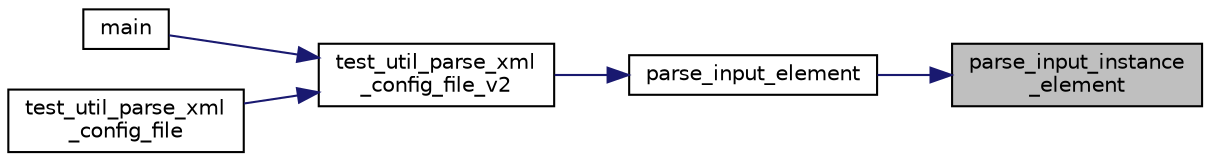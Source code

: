 digraph "parse_input_instance_element"
{
 // LATEX_PDF_SIZE
  edge [fontname="Helvetica",fontsize="10",labelfontname="Helvetica",labelfontsize="10"];
  node [fontname="Helvetica",fontsize="10",shape=record];
  rankdir="RL";
  Node1 [label="parse_input_instance\l_element",height=0.2,width=0.4,color="black", fillcolor="grey75", style="filled", fontcolor="black",tooltip=" "];
  Node1 -> Node2 [dir="back",color="midnightblue",fontsize="10",style="solid"];
  Node2 [label="parse_input_element",height=0.2,width=0.4,color="black", fillcolor="white", style="filled",URL="$test__util_8cpp.html#ab978d5f523028c027df2aead0822cee4",tooltip=" "];
  Node2 -> Node3 [dir="back",color="midnightblue",fontsize="10",style="solid"];
  Node3 [label="test_util_parse_xml\l_config_file_v2",height=0.2,width=0.4,color="black", fillcolor="white", style="filled",URL="$test__util_8h.html#ac3040770f13fe6f2cd5ccdde2df87fde",tooltip=" "];
  Node3 -> Node4 [dir="back",color="midnightblue",fontsize="10",style="solid"];
  Node4 [label="main",height=0.2,width=0.4,color="black", fillcolor="white", style="filled",URL="$qcarcam__test_8cpp.html#a3c04138a5bfe5d72780bb7e82a18e627",tooltip=" "];
  Node3 -> Node5 [dir="back",color="midnightblue",fontsize="10",style="solid"];
  Node5 [label="test_util_parse_xml\l_config_file",height=0.2,width=0.4,color="black", fillcolor="white", style="filled",URL="$test__util_8h.html#aa76c3d78a6f1c80d47b32e56d3daaced",tooltip="Parse XML config file for qcarcam_test."];
}
